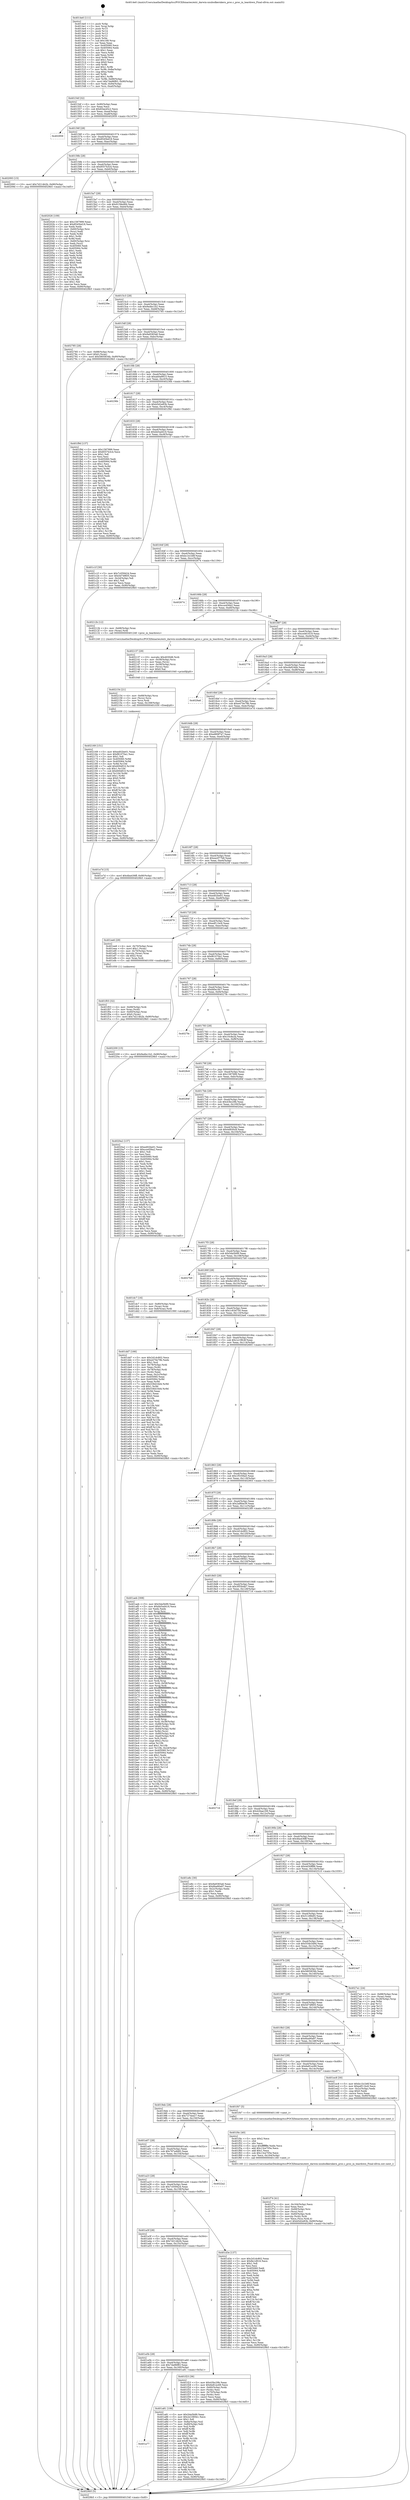 digraph "0x4014e0" {
  label = "0x4014e0 (/mnt/c/Users/mathe/Desktop/tcc/POCII/binaries/extr_darwin-xnubsdkernkern_proc.c_proc_in_teardown_Final-ollvm.out::main(0))"
  labelloc = "t"
  node[shape=record]

  Entry [label="",width=0.3,height=0.3,shape=circle,fillcolor=black,style=filled]
  "0x40154f" [label="{
     0x40154f [32]\l
     | [instrs]\l
     &nbsp;&nbsp;0x40154f \<+6\>: mov -0x90(%rbp),%eax\l
     &nbsp;&nbsp;0x401555 \<+2\>: mov %eax,%ecx\l
     &nbsp;&nbsp;0x401557 \<+6\>: sub $0x83ee45c2,%ecx\l
     &nbsp;&nbsp;0x40155d \<+6\>: mov %eax,-0xa4(%rbp)\l
     &nbsp;&nbsp;0x401563 \<+6\>: mov %ecx,-0xa8(%rbp)\l
     &nbsp;&nbsp;0x401569 \<+6\>: je 0000000000402959 \<main+0x1479\>\l
  }"]
  "0x402959" [label="{
     0x402959\l
  }", style=dashed]
  "0x40156f" [label="{
     0x40156f [28]\l
     | [instrs]\l
     &nbsp;&nbsp;0x40156f \<+5\>: jmp 0000000000401574 \<main+0x94\>\l
     &nbsp;&nbsp;0x401574 \<+6\>: mov -0xa4(%rbp),%eax\l
     &nbsp;&nbsp;0x40157a \<+5\>: sub $0x8545bd18,%eax\l
     &nbsp;&nbsp;0x40157f \<+6\>: mov %eax,-0xac(%rbp)\l
     &nbsp;&nbsp;0x401585 \<+6\>: je 0000000000402093 \<main+0xbb3\>\l
  }"]
  Exit [label="",width=0.3,height=0.3,shape=circle,fillcolor=black,style=filled,peripheries=2]
  "0x402093" [label="{
     0x402093 [15]\l
     | [instrs]\l
     &nbsp;&nbsp;0x402093 \<+10\>: movl $0x7d214b2b,-0x90(%rbp)\l
     &nbsp;&nbsp;0x40209d \<+5\>: jmp 00000000004029b5 \<main+0x14d5\>\l
  }"]
  "0x40158b" [label="{
     0x40158b [28]\l
     | [instrs]\l
     &nbsp;&nbsp;0x40158b \<+5\>: jmp 0000000000401590 \<main+0xb0\>\l
     &nbsp;&nbsp;0x401590 \<+6\>: mov -0xa4(%rbp),%eax\l
     &nbsp;&nbsp;0x401596 \<+5\>: sub $0x8557b3c4,%eax\l
     &nbsp;&nbsp;0x40159b \<+6\>: mov %eax,-0xb0(%rbp)\l
     &nbsp;&nbsp;0x4015a1 \<+6\>: je 0000000000402026 \<main+0xb46\>\l
  }"]
  "0x402169" [label="{
     0x402169 [151]\l
     | [instrs]\l
     &nbsp;&nbsp;0x402169 \<+5\>: mov $0xed02be01,%eax\l
     &nbsp;&nbsp;0x40216e \<+5\>: mov $0xf81070a1,%esi\l
     &nbsp;&nbsp;0x402173 \<+2\>: mov $0x1,%dl\l
     &nbsp;&nbsp;0x402175 \<+8\>: mov 0x405060,%r8d\l
     &nbsp;&nbsp;0x40217d \<+8\>: mov 0x405064,%r9d\l
     &nbsp;&nbsp;0x402185 \<+3\>: mov %r8d,%r10d\l
     &nbsp;&nbsp;0x402188 \<+7\>: add $0x600df10,%r10d\l
     &nbsp;&nbsp;0x40218f \<+4\>: sub $0x1,%r10d\l
     &nbsp;&nbsp;0x402193 \<+7\>: sub $0x600df10,%r10d\l
     &nbsp;&nbsp;0x40219a \<+4\>: imul %r10d,%r8d\l
     &nbsp;&nbsp;0x40219e \<+4\>: and $0x1,%r8d\l
     &nbsp;&nbsp;0x4021a2 \<+4\>: cmp $0x0,%r8d\l
     &nbsp;&nbsp;0x4021a6 \<+4\>: sete %r11b\l
     &nbsp;&nbsp;0x4021aa \<+4\>: cmp $0xa,%r9d\l
     &nbsp;&nbsp;0x4021ae \<+3\>: setl %bl\l
     &nbsp;&nbsp;0x4021b1 \<+3\>: mov %r11b,%r14b\l
     &nbsp;&nbsp;0x4021b4 \<+4\>: xor $0xff,%r14b\l
     &nbsp;&nbsp;0x4021b8 \<+3\>: mov %bl,%r15b\l
     &nbsp;&nbsp;0x4021bb \<+4\>: xor $0xff,%r15b\l
     &nbsp;&nbsp;0x4021bf \<+3\>: xor $0x0,%dl\l
     &nbsp;&nbsp;0x4021c2 \<+3\>: mov %r14b,%r12b\l
     &nbsp;&nbsp;0x4021c5 \<+4\>: and $0x0,%r12b\l
     &nbsp;&nbsp;0x4021c9 \<+3\>: and %dl,%r11b\l
     &nbsp;&nbsp;0x4021cc \<+3\>: mov %r15b,%r13b\l
     &nbsp;&nbsp;0x4021cf \<+4\>: and $0x0,%r13b\l
     &nbsp;&nbsp;0x4021d3 \<+2\>: and %dl,%bl\l
     &nbsp;&nbsp;0x4021d5 \<+3\>: or %r11b,%r12b\l
     &nbsp;&nbsp;0x4021d8 \<+3\>: or %bl,%r13b\l
     &nbsp;&nbsp;0x4021db \<+3\>: xor %r13b,%r12b\l
     &nbsp;&nbsp;0x4021de \<+3\>: or %r15b,%r14b\l
     &nbsp;&nbsp;0x4021e1 \<+4\>: xor $0xff,%r14b\l
     &nbsp;&nbsp;0x4021e5 \<+3\>: or $0x0,%dl\l
     &nbsp;&nbsp;0x4021e8 \<+3\>: and %dl,%r14b\l
     &nbsp;&nbsp;0x4021eb \<+3\>: or %r14b,%r12b\l
     &nbsp;&nbsp;0x4021ee \<+4\>: test $0x1,%r12b\l
     &nbsp;&nbsp;0x4021f2 \<+3\>: cmovne %esi,%eax\l
     &nbsp;&nbsp;0x4021f5 \<+6\>: mov %eax,-0x90(%rbp)\l
     &nbsp;&nbsp;0x4021fb \<+5\>: jmp 00000000004029b5 \<main+0x14d5\>\l
  }"]
  "0x402026" [label="{
     0x402026 [109]\l
     | [instrs]\l
     &nbsp;&nbsp;0x402026 \<+5\>: mov $0x1587999,%eax\l
     &nbsp;&nbsp;0x40202b \<+5\>: mov $0x8545bd18,%ecx\l
     &nbsp;&nbsp;0x402030 \<+2\>: xor %edx,%edx\l
     &nbsp;&nbsp;0x402032 \<+4\>: mov -0x60(%rbp),%rsi\l
     &nbsp;&nbsp;0x402036 \<+2\>: mov (%rsi),%edi\l
     &nbsp;&nbsp;0x402038 \<+3\>: mov %edx,%r8d\l
     &nbsp;&nbsp;0x40203b \<+4\>: sub $0x1,%r8d\l
     &nbsp;&nbsp;0x40203f \<+3\>: sub %r8d,%edi\l
     &nbsp;&nbsp;0x402042 \<+4\>: mov -0x60(%rbp),%rsi\l
     &nbsp;&nbsp;0x402046 \<+2\>: mov %edi,(%rsi)\l
     &nbsp;&nbsp;0x402048 \<+7\>: mov 0x405060,%edi\l
     &nbsp;&nbsp;0x40204f \<+8\>: mov 0x405064,%r8d\l
     &nbsp;&nbsp;0x402057 \<+3\>: sub $0x1,%edx\l
     &nbsp;&nbsp;0x40205a \<+3\>: mov %edi,%r9d\l
     &nbsp;&nbsp;0x40205d \<+3\>: add %edx,%r9d\l
     &nbsp;&nbsp;0x402060 \<+4\>: imul %r9d,%edi\l
     &nbsp;&nbsp;0x402064 \<+3\>: and $0x1,%edi\l
     &nbsp;&nbsp;0x402067 \<+3\>: cmp $0x0,%edi\l
     &nbsp;&nbsp;0x40206a \<+4\>: sete %r10b\l
     &nbsp;&nbsp;0x40206e \<+4\>: cmp $0xa,%r8d\l
     &nbsp;&nbsp;0x402072 \<+4\>: setl %r11b\l
     &nbsp;&nbsp;0x402076 \<+3\>: mov %r10b,%bl\l
     &nbsp;&nbsp;0x402079 \<+3\>: and %r11b,%bl\l
     &nbsp;&nbsp;0x40207c \<+3\>: xor %r11b,%r10b\l
     &nbsp;&nbsp;0x40207f \<+3\>: or %r10b,%bl\l
     &nbsp;&nbsp;0x402082 \<+3\>: test $0x1,%bl\l
     &nbsp;&nbsp;0x402085 \<+3\>: cmovne %ecx,%eax\l
     &nbsp;&nbsp;0x402088 \<+6\>: mov %eax,-0x90(%rbp)\l
     &nbsp;&nbsp;0x40208e \<+5\>: jmp 00000000004029b5 \<main+0x14d5\>\l
  }"]
  "0x4015a7" [label="{
     0x4015a7 [28]\l
     | [instrs]\l
     &nbsp;&nbsp;0x4015a7 \<+5\>: jmp 00000000004015ac \<main+0xcc\>\l
     &nbsp;&nbsp;0x4015ac \<+6\>: mov -0xa4(%rbp),%eax\l
     &nbsp;&nbsp;0x4015b2 \<+5\>: sub $0x9158e484,%eax\l
     &nbsp;&nbsp;0x4015b7 \<+6\>: mov %eax,-0xb4(%rbp)\l
     &nbsp;&nbsp;0x4015bd \<+6\>: je 000000000040239e \<main+0xebe\>\l
  }"]
  "0x402154" [label="{
     0x402154 [21]\l
     | [instrs]\l
     &nbsp;&nbsp;0x402154 \<+4\>: mov -0x68(%rbp),%rcx\l
     &nbsp;&nbsp;0x402158 \<+3\>: mov (%rcx),%rcx\l
     &nbsp;&nbsp;0x40215b \<+3\>: mov %rcx,%rdi\l
     &nbsp;&nbsp;0x40215e \<+6\>: mov %eax,-0x168(%rbp)\l
     &nbsp;&nbsp;0x402164 \<+5\>: call 0000000000401030 \<free@plt\>\l
     | [calls]\l
     &nbsp;&nbsp;0x401030 \{1\} (unknown)\l
  }"]
  "0x40239e" [label="{
     0x40239e\l
  }", style=dashed]
  "0x4015c3" [label="{
     0x4015c3 [28]\l
     | [instrs]\l
     &nbsp;&nbsp;0x4015c3 \<+5\>: jmp 00000000004015c8 \<main+0xe8\>\l
     &nbsp;&nbsp;0x4015c8 \<+6\>: mov -0xa4(%rbp),%eax\l
     &nbsp;&nbsp;0x4015ce \<+5\>: sub $0x9a4bc1b2,%eax\l
     &nbsp;&nbsp;0x4015d3 \<+6\>: mov %eax,-0xb8(%rbp)\l
     &nbsp;&nbsp;0x4015d9 \<+6\>: je 0000000000402785 \<main+0x12a5\>\l
  }"]
  "0x402137" [label="{
     0x402137 [29]\l
     | [instrs]\l
     &nbsp;&nbsp;0x402137 \<+10\>: movabs $0x4030d6,%rdi\l
     &nbsp;&nbsp;0x402141 \<+4\>: mov -0x58(%rbp),%rcx\l
     &nbsp;&nbsp;0x402145 \<+2\>: mov %eax,(%rcx)\l
     &nbsp;&nbsp;0x402147 \<+4\>: mov -0x58(%rbp),%rcx\l
     &nbsp;&nbsp;0x40214b \<+2\>: mov (%rcx),%esi\l
     &nbsp;&nbsp;0x40214d \<+2\>: mov $0x0,%al\l
     &nbsp;&nbsp;0x40214f \<+5\>: call 0000000000401040 \<printf@plt\>\l
     | [calls]\l
     &nbsp;&nbsp;0x401040 \{1\} (unknown)\l
  }"]
  "0x402785" [label="{
     0x402785 [28]\l
     | [instrs]\l
     &nbsp;&nbsp;0x402785 \<+7\>: mov -0x88(%rbp),%rax\l
     &nbsp;&nbsp;0x40278c \<+6\>: movl $0x0,(%rax)\l
     &nbsp;&nbsp;0x402792 \<+10\>: movl $0x5805834b,-0x90(%rbp)\l
     &nbsp;&nbsp;0x40279c \<+5\>: jmp 00000000004029b5 \<main+0x14d5\>\l
  }"]
  "0x4015df" [label="{
     0x4015df [28]\l
     | [instrs]\l
     &nbsp;&nbsp;0x4015df \<+5\>: jmp 00000000004015e4 \<main+0x104\>\l
     &nbsp;&nbsp;0x4015e4 \<+6\>: mov -0xa4(%rbp),%eax\l
     &nbsp;&nbsp;0x4015ea \<+5\>: sub $0x9a9383a6,%eax\l
     &nbsp;&nbsp;0x4015ef \<+6\>: mov %eax,-0xbc(%rbp)\l
     &nbsp;&nbsp;0x4015f5 \<+6\>: je 0000000000401eaa \<main+0x9ca\>\l
  }"]
  "0x401f74" [label="{
     0x401f74 [41]\l
     | [instrs]\l
     &nbsp;&nbsp;0x401f74 \<+6\>: mov -0x164(%rbp),%ecx\l
     &nbsp;&nbsp;0x401f7a \<+3\>: imul %eax,%ecx\l
     &nbsp;&nbsp;0x401f7d \<+4\>: mov -0x68(%rbp),%rsi\l
     &nbsp;&nbsp;0x401f81 \<+3\>: mov (%rsi),%rsi\l
     &nbsp;&nbsp;0x401f84 \<+4\>: mov -0x60(%rbp),%rdi\l
     &nbsp;&nbsp;0x401f88 \<+3\>: movslq (%rdi),%rdi\l
     &nbsp;&nbsp;0x401f8b \<+3\>: mov %ecx,(%rsi,%rdi,4)\l
     &nbsp;&nbsp;0x401f8e \<+10\>: movl $0xb5d2e83b,-0x90(%rbp)\l
     &nbsp;&nbsp;0x401f98 \<+5\>: jmp 00000000004029b5 \<main+0x14d5\>\l
  }"]
  "0x401eaa" [label="{
     0x401eaa\l
  }", style=dashed]
  "0x4015fb" [label="{
     0x4015fb [28]\l
     | [instrs]\l
     &nbsp;&nbsp;0x4015fb \<+5\>: jmp 0000000000401600 \<main+0x120\>\l
     &nbsp;&nbsp;0x401600 \<+6\>: mov -0xa4(%rbp),%eax\l
     &nbsp;&nbsp;0x401606 \<+5\>: sub $0xab0a9915,%eax\l
     &nbsp;&nbsp;0x40160b \<+6\>: mov %eax,-0xc0(%rbp)\l
     &nbsp;&nbsp;0x401611 \<+6\>: je 000000000040236b \<main+0xe8b\>\l
  }"]
  "0x401f4c" [label="{
     0x401f4c [40]\l
     | [instrs]\l
     &nbsp;&nbsp;0x401f4c \<+5\>: mov $0x2,%ecx\l
     &nbsp;&nbsp;0x401f51 \<+1\>: cltd\l
     &nbsp;&nbsp;0x401f52 \<+2\>: idiv %ecx\l
     &nbsp;&nbsp;0x401f54 \<+6\>: imul $0xfffffffe,%edx,%ecx\l
     &nbsp;&nbsp;0x401f5a \<+6\>: add $0x13ce705e,%ecx\l
     &nbsp;&nbsp;0x401f60 \<+3\>: add $0x1,%ecx\l
     &nbsp;&nbsp;0x401f63 \<+6\>: sub $0x13ce705e,%ecx\l
     &nbsp;&nbsp;0x401f69 \<+6\>: mov %ecx,-0x164(%rbp)\l
     &nbsp;&nbsp;0x401f6f \<+5\>: call 0000000000401160 \<next_i\>\l
     | [calls]\l
     &nbsp;&nbsp;0x401160 \{1\} (/mnt/c/Users/mathe/Desktop/tcc/POCII/binaries/extr_darwin-xnubsdkernkern_proc.c_proc_in_teardown_Final-ollvm.out::next_i)\l
  }"]
  "0x40236b" [label="{
     0x40236b\l
  }", style=dashed]
  "0x401617" [label="{
     0x401617 [28]\l
     | [instrs]\l
     &nbsp;&nbsp;0x401617 \<+5\>: jmp 000000000040161c \<main+0x13c\>\l
     &nbsp;&nbsp;0x40161c \<+6\>: mov -0xa4(%rbp),%eax\l
     &nbsp;&nbsp;0x401622 \<+5\>: sub $0xb5d2e83b,%eax\l
     &nbsp;&nbsp;0x401627 \<+6\>: mov %eax,-0xc4(%rbp)\l
     &nbsp;&nbsp;0x40162d \<+6\>: je 0000000000401f9d \<main+0xabd\>\l
  }"]
  "0x401f03" [label="{
     0x401f03 [32]\l
     | [instrs]\l
     &nbsp;&nbsp;0x401f03 \<+4\>: mov -0x68(%rbp),%rdi\l
     &nbsp;&nbsp;0x401f07 \<+3\>: mov %rax,(%rdi)\l
     &nbsp;&nbsp;0x401f0a \<+4\>: mov -0x60(%rbp),%rax\l
     &nbsp;&nbsp;0x401f0e \<+6\>: movl $0x0,(%rax)\l
     &nbsp;&nbsp;0x401f14 \<+10\>: movl $0x7d214b2b,-0x90(%rbp)\l
     &nbsp;&nbsp;0x401f1e \<+5\>: jmp 00000000004029b5 \<main+0x14d5\>\l
  }"]
  "0x401f9d" [label="{
     0x401f9d [137]\l
     | [instrs]\l
     &nbsp;&nbsp;0x401f9d \<+5\>: mov $0x1587999,%eax\l
     &nbsp;&nbsp;0x401fa2 \<+5\>: mov $0x8557b3c4,%ecx\l
     &nbsp;&nbsp;0x401fa7 \<+2\>: mov $0x1,%dl\l
     &nbsp;&nbsp;0x401fa9 \<+2\>: xor %esi,%esi\l
     &nbsp;&nbsp;0x401fab \<+7\>: mov 0x405060,%edi\l
     &nbsp;&nbsp;0x401fb2 \<+8\>: mov 0x405064,%r8d\l
     &nbsp;&nbsp;0x401fba \<+3\>: sub $0x1,%esi\l
     &nbsp;&nbsp;0x401fbd \<+3\>: mov %edi,%r9d\l
     &nbsp;&nbsp;0x401fc0 \<+3\>: add %esi,%r9d\l
     &nbsp;&nbsp;0x401fc3 \<+4\>: imul %r9d,%edi\l
     &nbsp;&nbsp;0x401fc7 \<+3\>: and $0x1,%edi\l
     &nbsp;&nbsp;0x401fca \<+3\>: cmp $0x0,%edi\l
     &nbsp;&nbsp;0x401fcd \<+4\>: sete %r10b\l
     &nbsp;&nbsp;0x401fd1 \<+4\>: cmp $0xa,%r8d\l
     &nbsp;&nbsp;0x401fd5 \<+4\>: setl %r11b\l
     &nbsp;&nbsp;0x401fd9 \<+3\>: mov %r10b,%bl\l
     &nbsp;&nbsp;0x401fdc \<+3\>: xor $0xff,%bl\l
     &nbsp;&nbsp;0x401fdf \<+3\>: mov %r11b,%r14b\l
     &nbsp;&nbsp;0x401fe2 \<+4\>: xor $0xff,%r14b\l
     &nbsp;&nbsp;0x401fe6 \<+3\>: xor $0x0,%dl\l
     &nbsp;&nbsp;0x401fe9 \<+3\>: mov %bl,%r15b\l
     &nbsp;&nbsp;0x401fec \<+4\>: and $0x0,%r15b\l
     &nbsp;&nbsp;0x401ff0 \<+3\>: and %dl,%r10b\l
     &nbsp;&nbsp;0x401ff3 \<+3\>: mov %r14b,%r12b\l
     &nbsp;&nbsp;0x401ff6 \<+4\>: and $0x0,%r12b\l
     &nbsp;&nbsp;0x401ffa \<+3\>: and %dl,%r11b\l
     &nbsp;&nbsp;0x401ffd \<+3\>: or %r10b,%r15b\l
     &nbsp;&nbsp;0x402000 \<+3\>: or %r11b,%r12b\l
     &nbsp;&nbsp;0x402003 \<+3\>: xor %r12b,%r15b\l
     &nbsp;&nbsp;0x402006 \<+3\>: or %r14b,%bl\l
     &nbsp;&nbsp;0x402009 \<+3\>: xor $0xff,%bl\l
     &nbsp;&nbsp;0x40200c \<+3\>: or $0x0,%dl\l
     &nbsp;&nbsp;0x40200f \<+2\>: and %dl,%bl\l
     &nbsp;&nbsp;0x402011 \<+3\>: or %bl,%r15b\l
     &nbsp;&nbsp;0x402014 \<+4\>: test $0x1,%r15b\l
     &nbsp;&nbsp;0x402018 \<+3\>: cmovne %ecx,%eax\l
     &nbsp;&nbsp;0x40201b \<+6\>: mov %eax,-0x90(%rbp)\l
     &nbsp;&nbsp;0x402021 \<+5\>: jmp 00000000004029b5 \<main+0x14d5\>\l
  }"]
  "0x401633" [label="{
     0x401633 [28]\l
     | [instrs]\l
     &nbsp;&nbsp;0x401633 \<+5\>: jmp 0000000000401638 \<main+0x158\>\l
     &nbsp;&nbsp;0x401638 \<+6\>: mov -0xa4(%rbp),%eax\l
     &nbsp;&nbsp;0x40163e \<+5\>: sub $0xbb5ad416,%eax\l
     &nbsp;&nbsp;0x401643 \<+6\>: mov %eax,-0xc8(%rbp)\l
     &nbsp;&nbsp;0x401649 \<+6\>: je 0000000000401c1f \<main+0x73f\>\l
  }"]
  "0x401dd7" [label="{
     0x401dd7 [166]\l
     | [instrs]\l
     &nbsp;&nbsp;0x401dd7 \<+5\>: mov $0x2d1dc802,%ecx\l
     &nbsp;&nbsp;0x401ddc \<+5\>: mov $0xe470e79b,%edx\l
     &nbsp;&nbsp;0x401de1 \<+3\>: mov $0x1,%sil\l
     &nbsp;&nbsp;0x401de4 \<+4\>: mov -0x78(%rbp),%rdi\l
     &nbsp;&nbsp;0x401de8 \<+2\>: mov %eax,(%rdi)\l
     &nbsp;&nbsp;0x401dea \<+4\>: mov -0x78(%rbp),%rdi\l
     &nbsp;&nbsp;0x401dee \<+2\>: mov (%rdi),%eax\l
     &nbsp;&nbsp;0x401df0 \<+3\>: mov %eax,-0x2c(%rbp)\l
     &nbsp;&nbsp;0x401df3 \<+7\>: mov 0x405060,%eax\l
     &nbsp;&nbsp;0x401dfa \<+8\>: mov 0x405064,%r8d\l
     &nbsp;&nbsp;0x401e02 \<+3\>: mov %eax,%r9d\l
     &nbsp;&nbsp;0x401e05 \<+7\>: add $0x536d16d4,%r9d\l
     &nbsp;&nbsp;0x401e0c \<+4\>: sub $0x1,%r9d\l
     &nbsp;&nbsp;0x401e10 \<+7\>: sub $0x536d16d4,%r9d\l
     &nbsp;&nbsp;0x401e17 \<+4\>: imul %r9d,%eax\l
     &nbsp;&nbsp;0x401e1b \<+3\>: and $0x1,%eax\l
     &nbsp;&nbsp;0x401e1e \<+3\>: cmp $0x0,%eax\l
     &nbsp;&nbsp;0x401e21 \<+4\>: sete %r10b\l
     &nbsp;&nbsp;0x401e25 \<+4\>: cmp $0xa,%r8d\l
     &nbsp;&nbsp;0x401e29 \<+4\>: setl %r11b\l
     &nbsp;&nbsp;0x401e2d \<+3\>: mov %r10b,%bl\l
     &nbsp;&nbsp;0x401e30 \<+3\>: xor $0xff,%bl\l
     &nbsp;&nbsp;0x401e33 \<+3\>: mov %r11b,%r14b\l
     &nbsp;&nbsp;0x401e36 \<+4\>: xor $0xff,%r14b\l
     &nbsp;&nbsp;0x401e3a \<+4\>: xor $0x1,%sil\l
     &nbsp;&nbsp;0x401e3e \<+3\>: mov %bl,%r15b\l
     &nbsp;&nbsp;0x401e41 \<+4\>: and $0xff,%r15b\l
     &nbsp;&nbsp;0x401e45 \<+3\>: and %sil,%r10b\l
     &nbsp;&nbsp;0x401e48 \<+3\>: mov %r14b,%r12b\l
     &nbsp;&nbsp;0x401e4b \<+4\>: and $0xff,%r12b\l
     &nbsp;&nbsp;0x401e4f \<+3\>: and %sil,%r11b\l
     &nbsp;&nbsp;0x401e52 \<+3\>: or %r10b,%r15b\l
     &nbsp;&nbsp;0x401e55 \<+3\>: or %r11b,%r12b\l
     &nbsp;&nbsp;0x401e58 \<+3\>: xor %r12b,%r15b\l
     &nbsp;&nbsp;0x401e5b \<+3\>: or %r14b,%bl\l
     &nbsp;&nbsp;0x401e5e \<+3\>: xor $0xff,%bl\l
     &nbsp;&nbsp;0x401e61 \<+4\>: or $0x1,%sil\l
     &nbsp;&nbsp;0x401e65 \<+3\>: and %sil,%bl\l
     &nbsp;&nbsp;0x401e68 \<+3\>: or %bl,%r15b\l
     &nbsp;&nbsp;0x401e6b \<+4\>: test $0x1,%r15b\l
     &nbsp;&nbsp;0x401e6f \<+3\>: cmovne %edx,%ecx\l
     &nbsp;&nbsp;0x401e72 \<+6\>: mov %ecx,-0x90(%rbp)\l
     &nbsp;&nbsp;0x401e78 \<+5\>: jmp 00000000004029b5 \<main+0x14d5\>\l
  }"]
  "0x401c1f" [label="{
     0x401c1f [30]\l
     | [instrs]\l
     &nbsp;&nbsp;0x401c1f \<+5\>: mov $0x7c059424,%eax\l
     &nbsp;&nbsp;0x401c24 \<+5\>: mov $0x5d74f605,%ecx\l
     &nbsp;&nbsp;0x401c29 \<+3\>: mov -0x2d(%rbp),%dl\l
     &nbsp;&nbsp;0x401c2c \<+3\>: test $0x1,%dl\l
     &nbsp;&nbsp;0x401c2f \<+3\>: cmovne %ecx,%eax\l
     &nbsp;&nbsp;0x401c32 \<+6\>: mov %eax,-0x90(%rbp)\l
     &nbsp;&nbsp;0x401c38 \<+5\>: jmp 00000000004029b5 \<main+0x14d5\>\l
  }"]
  "0x40164f" [label="{
     0x40164f [28]\l
     | [instrs]\l
     &nbsp;&nbsp;0x40164f \<+5\>: jmp 0000000000401654 \<main+0x174\>\l
     &nbsp;&nbsp;0x401654 \<+6\>: mov -0xa4(%rbp),%eax\l
     &nbsp;&nbsp;0x40165a \<+5\>: sub $0xbc1b1b6f,%eax\l
     &nbsp;&nbsp;0x40165f \<+6\>: mov %eax,-0xcc(%rbp)\l
     &nbsp;&nbsp;0x401665 \<+6\>: je 0000000000402674 \<main+0x1194\>\l
  }"]
  "0x4014e0" [label="{
     0x4014e0 [111]\l
     | [instrs]\l
     &nbsp;&nbsp;0x4014e0 \<+1\>: push %rbp\l
     &nbsp;&nbsp;0x4014e1 \<+3\>: mov %rsp,%rbp\l
     &nbsp;&nbsp;0x4014e4 \<+2\>: push %r15\l
     &nbsp;&nbsp;0x4014e6 \<+2\>: push %r14\l
     &nbsp;&nbsp;0x4014e8 \<+2\>: push %r13\l
     &nbsp;&nbsp;0x4014ea \<+2\>: push %r12\l
     &nbsp;&nbsp;0x4014ec \<+1\>: push %rbx\l
     &nbsp;&nbsp;0x4014ed \<+7\>: sub $0x168,%rsp\l
     &nbsp;&nbsp;0x4014f4 \<+2\>: xor %eax,%eax\l
     &nbsp;&nbsp;0x4014f6 \<+7\>: mov 0x405060,%ecx\l
     &nbsp;&nbsp;0x4014fd \<+7\>: mov 0x405064,%edx\l
     &nbsp;&nbsp;0x401504 \<+3\>: sub $0x1,%eax\l
     &nbsp;&nbsp;0x401507 \<+3\>: mov %ecx,%r8d\l
     &nbsp;&nbsp;0x40150a \<+3\>: add %eax,%r8d\l
     &nbsp;&nbsp;0x40150d \<+4\>: imul %r8d,%ecx\l
     &nbsp;&nbsp;0x401511 \<+3\>: and $0x1,%ecx\l
     &nbsp;&nbsp;0x401514 \<+3\>: cmp $0x0,%ecx\l
     &nbsp;&nbsp;0x401517 \<+4\>: sete %r9b\l
     &nbsp;&nbsp;0x40151b \<+4\>: and $0x1,%r9b\l
     &nbsp;&nbsp;0x40151f \<+7\>: mov %r9b,-0x8a(%rbp)\l
     &nbsp;&nbsp;0x401526 \<+3\>: cmp $0xa,%edx\l
     &nbsp;&nbsp;0x401529 \<+4\>: setl %r9b\l
     &nbsp;&nbsp;0x40152d \<+4\>: and $0x1,%r9b\l
     &nbsp;&nbsp;0x401531 \<+7\>: mov %r9b,-0x89(%rbp)\l
     &nbsp;&nbsp;0x401538 \<+10\>: movl $0x7da96f83,-0x90(%rbp)\l
     &nbsp;&nbsp;0x401542 \<+6\>: mov %edi,-0x94(%rbp)\l
     &nbsp;&nbsp;0x401548 \<+7\>: mov %rsi,-0xa0(%rbp)\l
  }"]
  "0x402674" [label="{
     0x402674\l
  }", style=dashed]
  "0x40166b" [label="{
     0x40166b [28]\l
     | [instrs]\l
     &nbsp;&nbsp;0x40166b \<+5\>: jmp 0000000000401670 \<main+0x190\>\l
     &nbsp;&nbsp;0x401670 \<+6\>: mov -0xa4(%rbp),%eax\l
     &nbsp;&nbsp;0x401676 \<+5\>: sub $0xcce456a2,%eax\l
     &nbsp;&nbsp;0x40167b \<+6\>: mov %eax,-0xd0(%rbp)\l
     &nbsp;&nbsp;0x401681 \<+6\>: je 000000000040212b \<main+0xc4b\>\l
  }"]
  "0x4029b5" [label="{
     0x4029b5 [5]\l
     | [instrs]\l
     &nbsp;&nbsp;0x4029b5 \<+5\>: jmp 000000000040154f \<main+0x6f\>\l
  }"]
  "0x40212b" [label="{
     0x40212b [12]\l
     | [instrs]\l
     &nbsp;&nbsp;0x40212b \<+4\>: mov -0x68(%rbp),%rax\l
     &nbsp;&nbsp;0x40212f \<+3\>: mov (%rax),%rdi\l
     &nbsp;&nbsp;0x402132 \<+5\>: call 0000000000401240 \<proc_in_teardown\>\l
     | [calls]\l
     &nbsp;&nbsp;0x401240 \{1\} (/mnt/c/Users/mathe/Desktop/tcc/POCII/binaries/extr_darwin-xnubsdkernkern_proc.c_proc_in_teardown_Final-ollvm.out::proc_in_teardown)\l
  }"]
  "0x401687" [label="{
     0x401687 [28]\l
     | [instrs]\l
     &nbsp;&nbsp;0x401687 \<+5\>: jmp 000000000040168c \<main+0x1ac\>\l
     &nbsp;&nbsp;0x40168c \<+6\>: mov -0xa4(%rbp),%eax\l
     &nbsp;&nbsp;0x401692 \<+5\>: sub $0xce461619,%eax\l
     &nbsp;&nbsp;0x401697 \<+6\>: mov %eax,-0xd4(%rbp)\l
     &nbsp;&nbsp;0x40169d \<+6\>: je 0000000000402776 \<main+0x1296\>\l
  }"]
  "0x401a77" [label="{
     0x401a77\l
  }", style=dashed]
  "0x402776" [label="{
     0x402776\l
  }", style=dashed]
  "0x4016a3" [label="{
     0x4016a3 [28]\l
     | [instrs]\l
     &nbsp;&nbsp;0x4016a3 \<+5\>: jmp 00000000004016a8 \<main+0x1c8\>\l
     &nbsp;&nbsp;0x4016a8 \<+6\>: mov -0xa4(%rbp),%eax\l
     &nbsp;&nbsp;0x4016ae \<+5\>: sub $0xcfa924bb,%eax\l
     &nbsp;&nbsp;0x4016b3 \<+6\>: mov %eax,-0xd8(%rbp)\l
     &nbsp;&nbsp;0x4016b9 \<+6\>: je 00000000004029a6 \<main+0x14c6\>\l
  }"]
  "0x401a81" [label="{
     0x401a81 [106]\l
     | [instrs]\l
     &nbsp;&nbsp;0x401a81 \<+5\>: mov $0x5da5b99,%eax\l
     &nbsp;&nbsp;0x401a86 \<+5\>: mov $0x2e1085b1,%ecx\l
     &nbsp;&nbsp;0x401a8b \<+2\>: mov $0x1,%dl\l
     &nbsp;&nbsp;0x401a8d \<+7\>: mov -0x8a(%rbp),%sil\l
     &nbsp;&nbsp;0x401a94 \<+7\>: mov -0x89(%rbp),%dil\l
     &nbsp;&nbsp;0x401a9b \<+3\>: mov %sil,%r8b\l
     &nbsp;&nbsp;0x401a9e \<+4\>: xor $0xff,%r8b\l
     &nbsp;&nbsp;0x401aa2 \<+3\>: mov %dil,%r9b\l
     &nbsp;&nbsp;0x401aa5 \<+4\>: xor $0xff,%r9b\l
     &nbsp;&nbsp;0x401aa9 \<+3\>: xor $0x1,%dl\l
     &nbsp;&nbsp;0x401aac \<+3\>: mov %r8b,%r10b\l
     &nbsp;&nbsp;0x401aaf \<+4\>: and $0xff,%r10b\l
     &nbsp;&nbsp;0x401ab3 \<+3\>: and %dl,%sil\l
     &nbsp;&nbsp;0x401ab6 \<+3\>: mov %r9b,%r11b\l
     &nbsp;&nbsp;0x401ab9 \<+4\>: and $0xff,%r11b\l
     &nbsp;&nbsp;0x401abd \<+3\>: and %dl,%dil\l
     &nbsp;&nbsp;0x401ac0 \<+3\>: or %sil,%r10b\l
     &nbsp;&nbsp;0x401ac3 \<+3\>: or %dil,%r11b\l
     &nbsp;&nbsp;0x401ac6 \<+3\>: xor %r11b,%r10b\l
     &nbsp;&nbsp;0x401ac9 \<+3\>: or %r9b,%r8b\l
     &nbsp;&nbsp;0x401acc \<+4\>: xor $0xff,%r8b\l
     &nbsp;&nbsp;0x401ad0 \<+3\>: or $0x1,%dl\l
     &nbsp;&nbsp;0x401ad3 \<+3\>: and %dl,%r8b\l
     &nbsp;&nbsp;0x401ad6 \<+3\>: or %r8b,%r10b\l
     &nbsp;&nbsp;0x401ad9 \<+4\>: test $0x1,%r10b\l
     &nbsp;&nbsp;0x401add \<+3\>: cmovne %ecx,%eax\l
     &nbsp;&nbsp;0x401ae0 \<+6\>: mov %eax,-0x90(%rbp)\l
     &nbsp;&nbsp;0x401ae6 \<+5\>: jmp 00000000004029b5 \<main+0x14d5\>\l
  }"]
  "0x4029a6" [label="{
     0x4029a6\l
  }", style=dashed]
  "0x4016bf" [label="{
     0x4016bf [28]\l
     | [instrs]\l
     &nbsp;&nbsp;0x4016bf \<+5\>: jmp 00000000004016c4 \<main+0x1e4\>\l
     &nbsp;&nbsp;0x4016c4 \<+6\>: mov -0xa4(%rbp),%eax\l
     &nbsp;&nbsp;0x4016ca \<+5\>: sub $0xe470e79b,%eax\l
     &nbsp;&nbsp;0x4016cf \<+6\>: mov %eax,-0xdc(%rbp)\l
     &nbsp;&nbsp;0x4016d5 \<+6\>: je 0000000000401e7d \<main+0x99d\>\l
  }"]
  "0x401a5b" [label="{
     0x401a5b [28]\l
     | [instrs]\l
     &nbsp;&nbsp;0x401a5b \<+5\>: jmp 0000000000401a60 \<main+0x580\>\l
     &nbsp;&nbsp;0x401a60 \<+6\>: mov -0xa4(%rbp),%eax\l
     &nbsp;&nbsp;0x401a66 \<+5\>: sub $0x7da96f83,%eax\l
     &nbsp;&nbsp;0x401a6b \<+6\>: mov %eax,-0x160(%rbp)\l
     &nbsp;&nbsp;0x401a71 \<+6\>: je 0000000000401a81 \<main+0x5a1\>\l
  }"]
  "0x401e7d" [label="{
     0x401e7d [15]\l
     | [instrs]\l
     &nbsp;&nbsp;0x401e7d \<+10\>: movl $0x4ba436ff,-0x90(%rbp)\l
     &nbsp;&nbsp;0x401e87 \<+5\>: jmp 00000000004029b5 \<main+0x14d5\>\l
  }"]
  "0x4016db" [label="{
     0x4016db [28]\l
     | [instrs]\l
     &nbsp;&nbsp;0x4016db \<+5\>: jmp 00000000004016e0 \<main+0x200\>\l
     &nbsp;&nbsp;0x4016e0 \<+6\>: mov -0xa4(%rbp),%eax\l
     &nbsp;&nbsp;0x4016e6 \<+5\>: sub $0xe869f7a7,%eax\l
     &nbsp;&nbsp;0x4016eb \<+6\>: mov %eax,-0xe0(%rbp)\l
     &nbsp;&nbsp;0x4016f1 \<+6\>: je 0000000000402599 \<main+0x10b9\>\l
  }"]
  "0x401f23" [label="{
     0x401f23 [36]\l
     | [instrs]\l
     &nbsp;&nbsp;0x401f23 \<+5\>: mov $0x43bc29b,%eax\l
     &nbsp;&nbsp;0x401f28 \<+5\>: mov $0x6e81ec69,%ecx\l
     &nbsp;&nbsp;0x401f2d \<+4\>: mov -0x60(%rbp),%rdx\l
     &nbsp;&nbsp;0x401f31 \<+2\>: mov (%rdx),%esi\l
     &nbsp;&nbsp;0x401f33 \<+4\>: mov -0x70(%rbp),%rdx\l
     &nbsp;&nbsp;0x401f37 \<+2\>: cmp (%rdx),%esi\l
     &nbsp;&nbsp;0x401f39 \<+3\>: cmovl %ecx,%eax\l
     &nbsp;&nbsp;0x401f3c \<+6\>: mov %eax,-0x90(%rbp)\l
     &nbsp;&nbsp;0x401f42 \<+5\>: jmp 00000000004029b5 \<main+0x14d5\>\l
  }"]
  "0x402599" [label="{
     0x402599\l
  }", style=dashed]
  "0x4016f7" [label="{
     0x4016f7 [28]\l
     | [instrs]\l
     &nbsp;&nbsp;0x4016f7 \<+5\>: jmp 00000000004016fc \<main+0x21c\>\l
     &nbsp;&nbsp;0x4016fc \<+6\>: mov -0xa4(%rbp),%eax\l
     &nbsp;&nbsp;0x401702 \<+5\>: sub $0xea2f77b8,%eax\l
     &nbsp;&nbsp;0x401707 \<+6\>: mov %eax,-0xe4(%rbp)\l
     &nbsp;&nbsp;0x40170d \<+6\>: je 000000000040220f \<main+0xd2f\>\l
  }"]
  "0x401a3f" [label="{
     0x401a3f [28]\l
     | [instrs]\l
     &nbsp;&nbsp;0x401a3f \<+5\>: jmp 0000000000401a44 \<main+0x564\>\l
     &nbsp;&nbsp;0x401a44 \<+6\>: mov -0xa4(%rbp),%eax\l
     &nbsp;&nbsp;0x401a4a \<+5\>: sub $0x7d214b2b,%eax\l
     &nbsp;&nbsp;0x401a4f \<+6\>: mov %eax,-0x15c(%rbp)\l
     &nbsp;&nbsp;0x401a55 \<+6\>: je 0000000000401f23 \<main+0xa43\>\l
  }"]
  "0x40220f" [label="{
     0x40220f\l
  }", style=dashed]
  "0x401713" [label="{
     0x401713 [28]\l
     | [instrs]\l
     &nbsp;&nbsp;0x401713 \<+5\>: jmp 0000000000401718 \<main+0x238\>\l
     &nbsp;&nbsp;0x401718 \<+6\>: mov -0xa4(%rbp),%eax\l
     &nbsp;&nbsp;0x40171e \<+5\>: sub $0xed02be01,%eax\l
     &nbsp;&nbsp;0x401723 \<+6\>: mov %eax,-0xe8(%rbp)\l
     &nbsp;&nbsp;0x401729 \<+6\>: je 0000000000402879 \<main+0x1399\>\l
  }"]
  "0x401d3e" [label="{
     0x401d3e [137]\l
     | [instrs]\l
     &nbsp;&nbsp;0x401d3e \<+5\>: mov $0x2d1dc802,%eax\l
     &nbsp;&nbsp;0x401d43 \<+5\>: mov $0x8e1d916,%ecx\l
     &nbsp;&nbsp;0x401d48 \<+2\>: mov $0x1,%dl\l
     &nbsp;&nbsp;0x401d4a \<+2\>: xor %esi,%esi\l
     &nbsp;&nbsp;0x401d4c \<+7\>: mov 0x405060,%edi\l
     &nbsp;&nbsp;0x401d53 \<+8\>: mov 0x405064,%r8d\l
     &nbsp;&nbsp;0x401d5b \<+3\>: sub $0x1,%esi\l
     &nbsp;&nbsp;0x401d5e \<+3\>: mov %edi,%r9d\l
     &nbsp;&nbsp;0x401d61 \<+3\>: add %esi,%r9d\l
     &nbsp;&nbsp;0x401d64 \<+4\>: imul %r9d,%edi\l
     &nbsp;&nbsp;0x401d68 \<+3\>: and $0x1,%edi\l
     &nbsp;&nbsp;0x401d6b \<+3\>: cmp $0x0,%edi\l
     &nbsp;&nbsp;0x401d6e \<+4\>: sete %r10b\l
     &nbsp;&nbsp;0x401d72 \<+4\>: cmp $0xa,%r8d\l
     &nbsp;&nbsp;0x401d76 \<+4\>: setl %r11b\l
     &nbsp;&nbsp;0x401d7a \<+3\>: mov %r10b,%bl\l
     &nbsp;&nbsp;0x401d7d \<+3\>: xor $0xff,%bl\l
     &nbsp;&nbsp;0x401d80 \<+3\>: mov %r11b,%r14b\l
     &nbsp;&nbsp;0x401d83 \<+4\>: xor $0xff,%r14b\l
     &nbsp;&nbsp;0x401d87 \<+3\>: xor $0x0,%dl\l
     &nbsp;&nbsp;0x401d8a \<+3\>: mov %bl,%r15b\l
     &nbsp;&nbsp;0x401d8d \<+4\>: and $0x0,%r15b\l
     &nbsp;&nbsp;0x401d91 \<+3\>: and %dl,%r10b\l
     &nbsp;&nbsp;0x401d94 \<+3\>: mov %r14b,%r12b\l
     &nbsp;&nbsp;0x401d97 \<+4\>: and $0x0,%r12b\l
     &nbsp;&nbsp;0x401d9b \<+3\>: and %dl,%r11b\l
     &nbsp;&nbsp;0x401d9e \<+3\>: or %r10b,%r15b\l
     &nbsp;&nbsp;0x401da1 \<+3\>: or %r11b,%r12b\l
     &nbsp;&nbsp;0x401da4 \<+3\>: xor %r12b,%r15b\l
     &nbsp;&nbsp;0x401da7 \<+3\>: or %r14b,%bl\l
     &nbsp;&nbsp;0x401daa \<+3\>: xor $0xff,%bl\l
     &nbsp;&nbsp;0x401dad \<+3\>: or $0x0,%dl\l
     &nbsp;&nbsp;0x401db0 \<+2\>: and %dl,%bl\l
     &nbsp;&nbsp;0x401db2 \<+3\>: or %bl,%r15b\l
     &nbsp;&nbsp;0x401db5 \<+4\>: test $0x1,%r15b\l
     &nbsp;&nbsp;0x401db9 \<+3\>: cmovne %ecx,%eax\l
     &nbsp;&nbsp;0x401dbc \<+6\>: mov %eax,-0x90(%rbp)\l
     &nbsp;&nbsp;0x401dc2 \<+5\>: jmp 00000000004029b5 \<main+0x14d5\>\l
  }"]
  "0x402879" [label="{
     0x402879\l
  }", style=dashed]
  "0x40172f" [label="{
     0x40172f [28]\l
     | [instrs]\l
     &nbsp;&nbsp;0x40172f \<+5\>: jmp 0000000000401734 \<main+0x254\>\l
     &nbsp;&nbsp;0x401734 \<+6\>: mov -0xa4(%rbp),%eax\l
     &nbsp;&nbsp;0x40173a \<+5\>: sub $0xedf11bc6,%eax\l
     &nbsp;&nbsp;0x40173f \<+6\>: mov %eax,-0xec(%rbp)\l
     &nbsp;&nbsp;0x401745 \<+6\>: je 0000000000401ee6 \<main+0xa06\>\l
  }"]
  "0x401a23" [label="{
     0x401a23 [28]\l
     | [instrs]\l
     &nbsp;&nbsp;0x401a23 \<+5\>: jmp 0000000000401a28 \<main+0x548\>\l
     &nbsp;&nbsp;0x401a28 \<+6\>: mov -0xa4(%rbp),%eax\l
     &nbsp;&nbsp;0x401a2e \<+5\>: sub $0x7c059424,%eax\l
     &nbsp;&nbsp;0x401a33 \<+6\>: mov %eax,-0x158(%rbp)\l
     &nbsp;&nbsp;0x401a39 \<+6\>: je 0000000000401d3e \<main+0x85e\>\l
  }"]
  "0x401ee6" [label="{
     0x401ee6 [29]\l
     | [instrs]\l
     &nbsp;&nbsp;0x401ee6 \<+4\>: mov -0x70(%rbp),%rax\l
     &nbsp;&nbsp;0x401eea \<+6\>: movl $0x1,(%rax)\l
     &nbsp;&nbsp;0x401ef0 \<+4\>: mov -0x70(%rbp),%rax\l
     &nbsp;&nbsp;0x401ef4 \<+3\>: movslq (%rax),%rax\l
     &nbsp;&nbsp;0x401ef7 \<+4\>: shl $0x2,%rax\l
     &nbsp;&nbsp;0x401efb \<+3\>: mov %rax,%rdi\l
     &nbsp;&nbsp;0x401efe \<+5\>: call 0000000000401050 \<malloc@plt\>\l
     | [calls]\l
     &nbsp;&nbsp;0x401050 \{1\} (unknown)\l
  }"]
  "0x40174b" [label="{
     0x40174b [28]\l
     | [instrs]\l
     &nbsp;&nbsp;0x40174b \<+5\>: jmp 0000000000401750 \<main+0x270\>\l
     &nbsp;&nbsp;0x401750 \<+6\>: mov -0xa4(%rbp),%eax\l
     &nbsp;&nbsp;0x401756 \<+5\>: sub $0xf81070a1,%eax\l
     &nbsp;&nbsp;0x40175b \<+6\>: mov %eax,-0xf0(%rbp)\l
     &nbsp;&nbsp;0x401761 \<+6\>: je 0000000000402200 \<main+0xd20\>\l
  }"]
  "0x4022a2" [label="{
     0x4022a2\l
  }", style=dashed]
  "0x402200" [label="{
     0x402200 [15]\l
     | [instrs]\l
     &nbsp;&nbsp;0x402200 \<+10\>: movl $0x9a4bc1b2,-0x90(%rbp)\l
     &nbsp;&nbsp;0x40220a \<+5\>: jmp 00000000004029b5 \<main+0x14d5\>\l
  }"]
  "0x401767" [label="{
     0x401767 [28]\l
     | [instrs]\l
     &nbsp;&nbsp;0x401767 \<+5\>: jmp 000000000040176c \<main+0x28c\>\l
     &nbsp;&nbsp;0x40176c \<+6\>: mov -0xa4(%rbp),%eax\l
     &nbsp;&nbsp;0x401772 \<+5\>: sub $0xfd0e18c7,%eax\l
     &nbsp;&nbsp;0x401777 \<+6\>: mov %eax,-0xf4(%rbp)\l
     &nbsp;&nbsp;0x40177d \<+6\>: je 00000000004027fe \<main+0x131e\>\l
  }"]
  "0x401a07" [label="{
     0x401a07 [28]\l
     | [instrs]\l
     &nbsp;&nbsp;0x401a07 \<+5\>: jmp 0000000000401a0c \<main+0x52c\>\l
     &nbsp;&nbsp;0x401a0c \<+6\>: mov -0xa4(%rbp),%eax\l
     &nbsp;&nbsp;0x401a12 \<+5\>: sub $0x767a4b82,%eax\l
     &nbsp;&nbsp;0x401a17 \<+6\>: mov %eax,-0x154(%rbp)\l
     &nbsp;&nbsp;0x401a1d \<+6\>: je 00000000004022a2 \<main+0xdc2\>\l
  }"]
  "0x4027fe" [label="{
     0x4027fe\l
  }", style=dashed]
  "0x401783" [label="{
     0x401783 [28]\l
     | [instrs]\l
     &nbsp;&nbsp;0x401783 \<+5\>: jmp 0000000000401788 \<main+0x2a8\>\l
     &nbsp;&nbsp;0x401788 \<+6\>: mov -0xa4(%rbp),%eax\l
     &nbsp;&nbsp;0x40178e \<+5\>: sub $0x10c8a3a,%eax\l
     &nbsp;&nbsp;0x401793 \<+6\>: mov %eax,-0xf8(%rbp)\l
     &nbsp;&nbsp;0x401799 \<+6\>: je 00000000004028c6 \<main+0x13e6\>\l
  }"]
  "0x401cc6" [label="{
     0x401cc6\l
  }", style=dashed]
  "0x4028c6" [label="{
     0x4028c6\l
  }", style=dashed]
  "0x40179f" [label="{
     0x40179f [28]\l
     | [instrs]\l
     &nbsp;&nbsp;0x40179f \<+5\>: jmp 00000000004017a4 \<main+0x2c4\>\l
     &nbsp;&nbsp;0x4017a4 \<+6\>: mov -0xa4(%rbp),%eax\l
     &nbsp;&nbsp;0x4017aa \<+5\>: sub $0x1587999,%eax\l
     &nbsp;&nbsp;0x4017af \<+6\>: mov %eax,-0xfc(%rbp)\l
     &nbsp;&nbsp;0x4017b5 \<+6\>: je 000000000040284f \<main+0x136f\>\l
  }"]
  "0x4019eb" [label="{
     0x4019eb [28]\l
     | [instrs]\l
     &nbsp;&nbsp;0x4019eb \<+5\>: jmp 00000000004019f0 \<main+0x510\>\l
     &nbsp;&nbsp;0x4019f0 \<+6\>: mov -0xa4(%rbp),%eax\l
     &nbsp;&nbsp;0x4019f6 \<+5\>: sub $0x7274eec7,%eax\l
     &nbsp;&nbsp;0x4019fb \<+6\>: mov %eax,-0x150(%rbp)\l
     &nbsp;&nbsp;0x401a01 \<+6\>: je 0000000000401cc6 \<main+0x7e6\>\l
  }"]
  "0x40284f" [label="{
     0x40284f\l
  }", style=dashed]
  "0x4017bb" [label="{
     0x4017bb [28]\l
     | [instrs]\l
     &nbsp;&nbsp;0x4017bb \<+5\>: jmp 00000000004017c0 \<main+0x2e0\>\l
     &nbsp;&nbsp;0x4017c0 \<+6\>: mov -0xa4(%rbp),%eax\l
     &nbsp;&nbsp;0x4017c6 \<+5\>: sub $0x43bc29b,%eax\l
     &nbsp;&nbsp;0x4017cb \<+6\>: mov %eax,-0x100(%rbp)\l
     &nbsp;&nbsp;0x4017d1 \<+6\>: je 00000000004020a2 \<main+0xbc2\>\l
  }"]
  "0x401f47" [label="{
     0x401f47 [5]\l
     | [instrs]\l
     &nbsp;&nbsp;0x401f47 \<+5\>: call 0000000000401160 \<next_i\>\l
     | [calls]\l
     &nbsp;&nbsp;0x401160 \{1\} (/mnt/c/Users/mathe/Desktop/tcc/POCII/binaries/extr_darwin-xnubsdkernkern_proc.c_proc_in_teardown_Final-ollvm.out::next_i)\l
  }"]
  "0x4020a2" [label="{
     0x4020a2 [137]\l
     | [instrs]\l
     &nbsp;&nbsp;0x4020a2 \<+5\>: mov $0xed02be01,%eax\l
     &nbsp;&nbsp;0x4020a7 \<+5\>: mov $0xcce456a2,%ecx\l
     &nbsp;&nbsp;0x4020ac \<+2\>: mov $0x1,%dl\l
     &nbsp;&nbsp;0x4020ae \<+2\>: xor %esi,%esi\l
     &nbsp;&nbsp;0x4020b0 \<+7\>: mov 0x405060,%edi\l
     &nbsp;&nbsp;0x4020b7 \<+8\>: mov 0x405064,%r8d\l
     &nbsp;&nbsp;0x4020bf \<+3\>: sub $0x1,%esi\l
     &nbsp;&nbsp;0x4020c2 \<+3\>: mov %edi,%r9d\l
     &nbsp;&nbsp;0x4020c5 \<+3\>: add %esi,%r9d\l
     &nbsp;&nbsp;0x4020c8 \<+4\>: imul %r9d,%edi\l
     &nbsp;&nbsp;0x4020cc \<+3\>: and $0x1,%edi\l
     &nbsp;&nbsp;0x4020cf \<+3\>: cmp $0x0,%edi\l
     &nbsp;&nbsp;0x4020d2 \<+4\>: sete %r10b\l
     &nbsp;&nbsp;0x4020d6 \<+4\>: cmp $0xa,%r8d\l
     &nbsp;&nbsp;0x4020da \<+4\>: setl %r11b\l
     &nbsp;&nbsp;0x4020de \<+3\>: mov %r10b,%bl\l
     &nbsp;&nbsp;0x4020e1 \<+3\>: xor $0xff,%bl\l
     &nbsp;&nbsp;0x4020e4 \<+3\>: mov %r11b,%r14b\l
     &nbsp;&nbsp;0x4020e7 \<+4\>: xor $0xff,%r14b\l
     &nbsp;&nbsp;0x4020eb \<+3\>: xor $0x1,%dl\l
     &nbsp;&nbsp;0x4020ee \<+3\>: mov %bl,%r15b\l
     &nbsp;&nbsp;0x4020f1 \<+4\>: and $0xff,%r15b\l
     &nbsp;&nbsp;0x4020f5 \<+3\>: and %dl,%r10b\l
     &nbsp;&nbsp;0x4020f8 \<+3\>: mov %r14b,%r12b\l
     &nbsp;&nbsp;0x4020fb \<+4\>: and $0xff,%r12b\l
     &nbsp;&nbsp;0x4020ff \<+3\>: and %dl,%r11b\l
     &nbsp;&nbsp;0x402102 \<+3\>: or %r10b,%r15b\l
     &nbsp;&nbsp;0x402105 \<+3\>: or %r11b,%r12b\l
     &nbsp;&nbsp;0x402108 \<+3\>: xor %r12b,%r15b\l
     &nbsp;&nbsp;0x40210b \<+3\>: or %r14b,%bl\l
     &nbsp;&nbsp;0x40210e \<+3\>: xor $0xff,%bl\l
     &nbsp;&nbsp;0x402111 \<+3\>: or $0x1,%dl\l
     &nbsp;&nbsp;0x402114 \<+2\>: and %dl,%bl\l
     &nbsp;&nbsp;0x402116 \<+3\>: or %bl,%r15b\l
     &nbsp;&nbsp;0x402119 \<+4\>: test $0x1,%r15b\l
     &nbsp;&nbsp;0x40211d \<+3\>: cmovne %ecx,%eax\l
     &nbsp;&nbsp;0x402120 \<+6\>: mov %eax,-0x90(%rbp)\l
     &nbsp;&nbsp;0x402126 \<+5\>: jmp 00000000004029b5 \<main+0x14d5\>\l
  }"]
  "0x4017d7" [label="{
     0x4017d7 [28]\l
     | [instrs]\l
     &nbsp;&nbsp;0x4017d7 \<+5\>: jmp 00000000004017dc \<main+0x2fc\>\l
     &nbsp;&nbsp;0x4017dc \<+6\>: mov -0xa4(%rbp),%eax\l
     &nbsp;&nbsp;0x4017e2 \<+5\>: sub $0x4d930c8,%eax\l
     &nbsp;&nbsp;0x4017e7 \<+6\>: mov %eax,-0x104(%rbp)\l
     &nbsp;&nbsp;0x4017ed \<+6\>: je 000000000040237a \<main+0xe9a\>\l
  }"]
  "0x4019cf" [label="{
     0x4019cf [28]\l
     | [instrs]\l
     &nbsp;&nbsp;0x4019cf \<+5\>: jmp 00000000004019d4 \<main+0x4f4\>\l
     &nbsp;&nbsp;0x4019d4 \<+6\>: mov -0xa4(%rbp),%eax\l
     &nbsp;&nbsp;0x4019da \<+5\>: sub $0x6e81ec69,%eax\l
     &nbsp;&nbsp;0x4019df \<+6\>: mov %eax,-0x14c(%rbp)\l
     &nbsp;&nbsp;0x4019e5 \<+6\>: je 0000000000401f47 \<main+0xa67\>\l
  }"]
  "0x40237a" [label="{
     0x40237a\l
  }", style=dashed]
  "0x4017f3" [label="{
     0x4017f3 [28]\l
     | [instrs]\l
     &nbsp;&nbsp;0x4017f3 \<+5\>: jmp 00000000004017f8 \<main+0x318\>\l
     &nbsp;&nbsp;0x4017f8 \<+6\>: mov -0xa4(%rbp),%eax\l
     &nbsp;&nbsp;0x4017fe \<+5\>: sub $0x5da5b99,%eax\l
     &nbsp;&nbsp;0x401803 \<+6\>: mov %eax,-0x108(%rbp)\l
     &nbsp;&nbsp;0x401809 \<+6\>: je 00000000004027b9 \<main+0x12d9\>\l
  }"]
  "0x401ec8" [label="{
     0x401ec8 [30]\l
     | [instrs]\l
     &nbsp;&nbsp;0x401ec8 \<+5\>: mov $0xbc1b1b6f,%eax\l
     &nbsp;&nbsp;0x401ecd \<+5\>: mov $0xedf11bc6,%ecx\l
     &nbsp;&nbsp;0x401ed2 \<+3\>: mov -0x2c(%rbp),%edx\l
     &nbsp;&nbsp;0x401ed5 \<+3\>: cmp $0x0,%edx\l
     &nbsp;&nbsp;0x401ed8 \<+3\>: cmove %ecx,%eax\l
     &nbsp;&nbsp;0x401edb \<+6\>: mov %eax,-0x90(%rbp)\l
     &nbsp;&nbsp;0x401ee1 \<+5\>: jmp 00000000004029b5 \<main+0x14d5\>\l
  }"]
  "0x4027b9" [label="{
     0x4027b9\l
  }", style=dashed]
  "0x40180f" [label="{
     0x40180f [28]\l
     | [instrs]\l
     &nbsp;&nbsp;0x40180f \<+5\>: jmp 0000000000401814 \<main+0x334\>\l
     &nbsp;&nbsp;0x401814 \<+6\>: mov -0xa4(%rbp),%eax\l
     &nbsp;&nbsp;0x40181a \<+5\>: sub $0x8e1d916,%eax\l
     &nbsp;&nbsp;0x40181f \<+6\>: mov %eax,-0x10c(%rbp)\l
     &nbsp;&nbsp;0x401825 \<+6\>: je 0000000000401dc7 \<main+0x8e7\>\l
  }"]
  "0x4019b3" [label="{
     0x4019b3 [28]\l
     | [instrs]\l
     &nbsp;&nbsp;0x4019b3 \<+5\>: jmp 00000000004019b8 \<main+0x4d8\>\l
     &nbsp;&nbsp;0x4019b8 \<+6\>: mov -0xa4(%rbp),%eax\l
     &nbsp;&nbsp;0x4019be \<+5\>: sub $0x6ba90a97,%eax\l
     &nbsp;&nbsp;0x4019c3 \<+6\>: mov %eax,-0x148(%rbp)\l
     &nbsp;&nbsp;0x4019c9 \<+6\>: je 0000000000401ec8 \<main+0x9e8\>\l
  }"]
  "0x401dc7" [label="{
     0x401dc7 [16]\l
     | [instrs]\l
     &nbsp;&nbsp;0x401dc7 \<+4\>: mov -0x80(%rbp),%rax\l
     &nbsp;&nbsp;0x401dcb \<+3\>: mov (%rax),%rax\l
     &nbsp;&nbsp;0x401dce \<+4\>: mov 0x8(%rax),%rdi\l
     &nbsp;&nbsp;0x401dd2 \<+5\>: call 0000000000401060 \<atoi@plt\>\l
     | [calls]\l
     &nbsp;&nbsp;0x401060 \{1\} (unknown)\l
  }"]
  "0x40182b" [label="{
     0x40182b [28]\l
     | [instrs]\l
     &nbsp;&nbsp;0x40182b \<+5\>: jmp 0000000000401830 \<main+0x350\>\l
     &nbsp;&nbsp;0x401830 \<+6\>: mov -0xa4(%rbp),%eax\l
     &nbsp;&nbsp;0x401836 \<+5\>: sub $0x1c63d750,%eax\l
     &nbsp;&nbsp;0x40183b \<+6\>: mov %eax,-0x110(%rbp)\l
     &nbsp;&nbsp;0x401841 \<+6\>: je 00000000004024e6 \<main+0x1006\>\l
  }"]
  "0x401c3d" [label="{
     0x401c3d\l
  }", style=dashed]
  "0x4024e6" [label="{
     0x4024e6\l
  }", style=dashed]
  "0x401847" [label="{
     0x401847 [28]\l
     | [instrs]\l
     &nbsp;&nbsp;0x401847 \<+5\>: jmp 000000000040184c \<main+0x36c\>\l
     &nbsp;&nbsp;0x40184c \<+6\>: mov -0xa4(%rbp),%eax\l
     &nbsp;&nbsp;0x401852 \<+5\>: sub $0x1e19fc4f,%eax\l
     &nbsp;&nbsp;0x401857 \<+6\>: mov %eax,-0x114(%rbp)\l
     &nbsp;&nbsp;0x40185d \<+6\>: je 0000000000402665 \<main+0x1185\>\l
  }"]
  "0x401997" [label="{
     0x401997 [28]\l
     | [instrs]\l
     &nbsp;&nbsp;0x401997 \<+5\>: jmp 000000000040199c \<main+0x4bc\>\l
     &nbsp;&nbsp;0x40199c \<+6\>: mov -0xa4(%rbp),%eax\l
     &nbsp;&nbsp;0x4019a2 \<+5\>: sub $0x5d74f605,%eax\l
     &nbsp;&nbsp;0x4019a7 \<+6\>: mov %eax,-0x144(%rbp)\l
     &nbsp;&nbsp;0x4019ad \<+6\>: je 0000000000401c3d \<main+0x75d\>\l
  }"]
  "0x402665" [label="{
     0x402665\l
  }", style=dashed]
  "0x401863" [label="{
     0x401863 [28]\l
     | [instrs]\l
     &nbsp;&nbsp;0x401863 \<+5\>: jmp 0000000000401868 \<main+0x388\>\l
     &nbsp;&nbsp;0x401868 \<+6\>: mov -0xa4(%rbp),%eax\l
     &nbsp;&nbsp;0x40186e \<+5\>: sub $0x1f5356a5,%eax\l
     &nbsp;&nbsp;0x401873 \<+6\>: mov %eax,-0x118(%rbp)\l
     &nbsp;&nbsp;0x401879 \<+6\>: je 0000000000402903 \<main+0x1423\>\l
  }"]
  "0x4027a1" [label="{
     0x4027a1 [24]\l
     | [instrs]\l
     &nbsp;&nbsp;0x4027a1 \<+7\>: mov -0x88(%rbp),%rax\l
     &nbsp;&nbsp;0x4027a8 \<+2\>: mov (%rax),%eax\l
     &nbsp;&nbsp;0x4027aa \<+4\>: lea -0x28(%rbp),%rsp\l
     &nbsp;&nbsp;0x4027ae \<+1\>: pop %rbx\l
     &nbsp;&nbsp;0x4027af \<+2\>: pop %r12\l
     &nbsp;&nbsp;0x4027b1 \<+2\>: pop %r13\l
     &nbsp;&nbsp;0x4027b3 \<+2\>: pop %r14\l
     &nbsp;&nbsp;0x4027b5 \<+2\>: pop %r15\l
     &nbsp;&nbsp;0x4027b7 \<+1\>: pop %rbp\l
     &nbsp;&nbsp;0x4027b8 \<+1\>: ret\l
  }"]
  "0x402903" [label="{
     0x402903\l
  }", style=dashed]
  "0x40187f" [label="{
     0x40187f [28]\l
     | [instrs]\l
     &nbsp;&nbsp;0x40187f \<+5\>: jmp 0000000000401884 \<main+0x3a4\>\l
     &nbsp;&nbsp;0x401884 \<+6\>: mov -0xa4(%rbp),%eax\l
     &nbsp;&nbsp;0x40188a \<+5\>: sub $0x2af6be39,%eax\l
     &nbsp;&nbsp;0x40188f \<+6\>: mov %eax,-0x11c(%rbp)\l
     &nbsp;&nbsp;0x401895 \<+6\>: je 00000000004023f9 \<main+0xf19\>\l
  }"]
  "0x40197b" [label="{
     0x40197b [28]\l
     | [instrs]\l
     &nbsp;&nbsp;0x40197b \<+5\>: jmp 0000000000401980 \<main+0x4a0\>\l
     &nbsp;&nbsp;0x401980 \<+6\>: mov -0xa4(%rbp),%eax\l
     &nbsp;&nbsp;0x401986 \<+5\>: sub $0x5805834b,%eax\l
     &nbsp;&nbsp;0x40198b \<+6\>: mov %eax,-0x140(%rbp)\l
     &nbsp;&nbsp;0x401991 \<+6\>: je 00000000004027a1 \<main+0x12c1\>\l
  }"]
  "0x4023f9" [label="{
     0x4023f9\l
  }", style=dashed]
  "0x40189b" [label="{
     0x40189b [28]\l
     | [instrs]\l
     &nbsp;&nbsp;0x40189b \<+5\>: jmp 00000000004018a0 \<main+0x3c0\>\l
     &nbsp;&nbsp;0x4018a0 \<+6\>: mov -0xa4(%rbp),%eax\l
     &nbsp;&nbsp;0x4018a6 \<+5\>: sub $0x2d1dc802,%eax\l
     &nbsp;&nbsp;0x4018ab \<+6\>: mov %eax,-0x120(%rbp)\l
     &nbsp;&nbsp;0x4018b1 \<+6\>: je 000000000040281f \<main+0x133f\>\l
  }"]
  "0x4024d7" [label="{
     0x4024d7\l
  }", style=dashed]
  "0x40281f" [label="{
     0x40281f\l
  }", style=dashed]
  "0x4018b7" [label="{
     0x4018b7 [28]\l
     | [instrs]\l
     &nbsp;&nbsp;0x4018b7 \<+5\>: jmp 00000000004018bc \<main+0x3dc\>\l
     &nbsp;&nbsp;0x4018bc \<+6\>: mov -0xa4(%rbp),%eax\l
     &nbsp;&nbsp;0x4018c2 \<+5\>: sub $0x2e1085b1,%eax\l
     &nbsp;&nbsp;0x4018c7 \<+6\>: mov %eax,-0x124(%rbp)\l
     &nbsp;&nbsp;0x4018cd \<+6\>: je 0000000000401aeb \<main+0x60b\>\l
  }"]
  "0x40195f" [label="{
     0x40195f [28]\l
     | [instrs]\l
     &nbsp;&nbsp;0x40195f \<+5\>: jmp 0000000000401964 \<main+0x484\>\l
     &nbsp;&nbsp;0x401964 \<+6\>: mov -0xa4(%rbp),%eax\l
     &nbsp;&nbsp;0x40196a \<+5\>: sub $0x554b349d,%eax\l
     &nbsp;&nbsp;0x40196f \<+6\>: mov %eax,-0x13c(%rbp)\l
     &nbsp;&nbsp;0x401975 \<+6\>: je 00000000004024d7 \<main+0xff7\>\l
  }"]
  "0x401aeb" [label="{
     0x401aeb [308]\l
     | [instrs]\l
     &nbsp;&nbsp;0x401aeb \<+5\>: mov $0x5da5b99,%eax\l
     &nbsp;&nbsp;0x401af0 \<+5\>: mov $0xbb5ad416,%ecx\l
     &nbsp;&nbsp;0x401af5 \<+2\>: xor %edx,%edx\l
     &nbsp;&nbsp;0x401af7 \<+3\>: mov %rsp,%rsi\l
     &nbsp;&nbsp;0x401afa \<+4\>: add $0xfffffffffffffff0,%rsi\l
     &nbsp;&nbsp;0x401afe \<+3\>: mov %rsi,%rsp\l
     &nbsp;&nbsp;0x401b01 \<+7\>: mov %rsi,-0x88(%rbp)\l
     &nbsp;&nbsp;0x401b08 \<+3\>: mov %rsp,%rsi\l
     &nbsp;&nbsp;0x401b0b \<+4\>: add $0xfffffffffffffff0,%rsi\l
     &nbsp;&nbsp;0x401b0f \<+3\>: mov %rsi,%rsp\l
     &nbsp;&nbsp;0x401b12 \<+3\>: mov %rsp,%rdi\l
     &nbsp;&nbsp;0x401b15 \<+4\>: add $0xfffffffffffffff0,%rdi\l
     &nbsp;&nbsp;0x401b19 \<+3\>: mov %rdi,%rsp\l
     &nbsp;&nbsp;0x401b1c \<+4\>: mov %rdi,-0x80(%rbp)\l
     &nbsp;&nbsp;0x401b20 \<+3\>: mov %rsp,%rdi\l
     &nbsp;&nbsp;0x401b23 \<+4\>: add $0xfffffffffffffff0,%rdi\l
     &nbsp;&nbsp;0x401b27 \<+3\>: mov %rdi,%rsp\l
     &nbsp;&nbsp;0x401b2a \<+4\>: mov %rdi,-0x78(%rbp)\l
     &nbsp;&nbsp;0x401b2e \<+3\>: mov %rsp,%rdi\l
     &nbsp;&nbsp;0x401b31 \<+4\>: add $0xfffffffffffffff0,%rdi\l
     &nbsp;&nbsp;0x401b35 \<+3\>: mov %rdi,%rsp\l
     &nbsp;&nbsp;0x401b38 \<+4\>: mov %rdi,-0x70(%rbp)\l
     &nbsp;&nbsp;0x401b3c \<+3\>: mov %rsp,%rdi\l
     &nbsp;&nbsp;0x401b3f \<+4\>: add $0xfffffffffffffff0,%rdi\l
     &nbsp;&nbsp;0x401b43 \<+3\>: mov %rdi,%rsp\l
     &nbsp;&nbsp;0x401b46 \<+4\>: mov %rdi,-0x68(%rbp)\l
     &nbsp;&nbsp;0x401b4a \<+3\>: mov %rsp,%rdi\l
     &nbsp;&nbsp;0x401b4d \<+4\>: add $0xfffffffffffffff0,%rdi\l
     &nbsp;&nbsp;0x401b51 \<+3\>: mov %rdi,%rsp\l
     &nbsp;&nbsp;0x401b54 \<+4\>: mov %rdi,-0x60(%rbp)\l
     &nbsp;&nbsp;0x401b58 \<+3\>: mov %rsp,%rdi\l
     &nbsp;&nbsp;0x401b5b \<+4\>: add $0xfffffffffffffff0,%rdi\l
     &nbsp;&nbsp;0x401b5f \<+3\>: mov %rdi,%rsp\l
     &nbsp;&nbsp;0x401b62 \<+4\>: mov %rdi,-0x58(%rbp)\l
     &nbsp;&nbsp;0x401b66 \<+3\>: mov %rsp,%rdi\l
     &nbsp;&nbsp;0x401b69 \<+4\>: add $0xfffffffffffffff0,%rdi\l
     &nbsp;&nbsp;0x401b6d \<+3\>: mov %rdi,%rsp\l
     &nbsp;&nbsp;0x401b70 \<+4\>: mov %rdi,-0x50(%rbp)\l
     &nbsp;&nbsp;0x401b74 \<+3\>: mov %rsp,%rdi\l
     &nbsp;&nbsp;0x401b77 \<+4\>: add $0xfffffffffffffff0,%rdi\l
     &nbsp;&nbsp;0x401b7b \<+3\>: mov %rdi,%rsp\l
     &nbsp;&nbsp;0x401b7e \<+4\>: mov %rdi,-0x48(%rbp)\l
     &nbsp;&nbsp;0x401b82 \<+3\>: mov %rsp,%rdi\l
     &nbsp;&nbsp;0x401b85 \<+4\>: add $0xfffffffffffffff0,%rdi\l
     &nbsp;&nbsp;0x401b89 \<+3\>: mov %rdi,%rsp\l
     &nbsp;&nbsp;0x401b8c \<+4\>: mov %rdi,-0x40(%rbp)\l
     &nbsp;&nbsp;0x401b90 \<+3\>: mov %rsp,%rdi\l
     &nbsp;&nbsp;0x401b93 \<+4\>: add $0xfffffffffffffff0,%rdi\l
     &nbsp;&nbsp;0x401b97 \<+3\>: mov %rdi,%rsp\l
     &nbsp;&nbsp;0x401b9a \<+4\>: mov %rdi,-0x38(%rbp)\l
     &nbsp;&nbsp;0x401b9e \<+7\>: mov -0x88(%rbp),%rdi\l
     &nbsp;&nbsp;0x401ba5 \<+6\>: movl $0x0,(%rdi)\l
     &nbsp;&nbsp;0x401bab \<+7\>: mov -0x94(%rbp),%r8d\l
     &nbsp;&nbsp;0x401bb2 \<+3\>: mov %r8d,(%rsi)\l
     &nbsp;&nbsp;0x401bb5 \<+4\>: mov -0x80(%rbp),%rdi\l
     &nbsp;&nbsp;0x401bb9 \<+7\>: mov -0xa0(%rbp),%r9\l
     &nbsp;&nbsp;0x401bc0 \<+3\>: mov %r9,(%rdi)\l
     &nbsp;&nbsp;0x401bc3 \<+3\>: cmpl $0x2,(%rsi)\l
     &nbsp;&nbsp;0x401bc6 \<+4\>: setne %r10b\l
     &nbsp;&nbsp;0x401bca \<+4\>: and $0x1,%r10b\l
     &nbsp;&nbsp;0x401bce \<+4\>: mov %r10b,-0x2d(%rbp)\l
     &nbsp;&nbsp;0x401bd2 \<+8\>: mov 0x405060,%r11d\l
     &nbsp;&nbsp;0x401bda \<+7\>: mov 0x405064,%ebx\l
     &nbsp;&nbsp;0x401be1 \<+3\>: sub $0x1,%edx\l
     &nbsp;&nbsp;0x401be4 \<+3\>: mov %r11d,%r14d\l
     &nbsp;&nbsp;0x401be7 \<+3\>: add %edx,%r14d\l
     &nbsp;&nbsp;0x401bea \<+4\>: imul %r14d,%r11d\l
     &nbsp;&nbsp;0x401bee \<+4\>: and $0x1,%r11d\l
     &nbsp;&nbsp;0x401bf2 \<+4\>: cmp $0x0,%r11d\l
     &nbsp;&nbsp;0x401bf6 \<+4\>: sete %r10b\l
     &nbsp;&nbsp;0x401bfa \<+3\>: cmp $0xa,%ebx\l
     &nbsp;&nbsp;0x401bfd \<+4\>: setl %r15b\l
     &nbsp;&nbsp;0x401c01 \<+3\>: mov %r10b,%r12b\l
     &nbsp;&nbsp;0x401c04 \<+3\>: and %r15b,%r12b\l
     &nbsp;&nbsp;0x401c07 \<+3\>: xor %r15b,%r10b\l
     &nbsp;&nbsp;0x401c0a \<+3\>: or %r10b,%r12b\l
     &nbsp;&nbsp;0x401c0d \<+4\>: test $0x1,%r12b\l
     &nbsp;&nbsp;0x401c11 \<+3\>: cmovne %ecx,%eax\l
     &nbsp;&nbsp;0x401c14 \<+6\>: mov %eax,-0x90(%rbp)\l
     &nbsp;&nbsp;0x401c1a \<+5\>: jmp 00000000004029b5 \<main+0x14d5\>\l
  }"]
  "0x4018d3" [label="{
     0x4018d3 [28]\l
     | [instrs]\l
     &nbsp;&nbsp;0x4018d3 \<+5\>: jmp 00000000004018d8 \<main+0x3f8\>\l
     &nbsp;&nbsp;0x4018d8 \<+6\>: mov -0xa4(%rbp),%eax\l
     &nbsp;&nbsp;0x4018de \<+5\>: sub $0x3f55b4b7,%eax\l
     &nbsp;&nbsp;0x4018e3 \<+6\>: mov %eax,-0x128(%rbp)\l
     &nbsp;&nbsp;0x4018e9 \<+6\>: je 0000000000402716 \<main+0x1236\>\l
  }"]
  "0x402683" [label="{
     0x402683\l
  }", style=dashed]
  "0x402716" [label="{
     0x402716\l
  }", style=dashed]
  "0x4018ef" [label="{
     0x4018ef [28]\l
     | [instrs]\l
     &nbsp;&nbsp;0x4018ef \<+5\>: jmp 00000000004018f4 \<main+0x414\>\l
     &nbsp;&nbsp;0x4018f4 \<+6\>: mov -0xa4(%rbp),%eax\l
     &nbsp;&nbsp;0x4018fa \<+5\>: sub $0x42bae169,%eax\l
     &nbsp;&nbsp;0x4018ff \<+6\>: mov %eax,-0x12c(%rbp)\l
     &nbsp;&nbsp;0x401905 \<+6\>: je 0000000000401d2f \<main+0x84f\>\l
  }"]
  "0x401943" [label="{
     0x401943 [28]\l
     | [instrs]\l
     &nbsp;&nbsp;0x401943 \<+5\>: jmp 0000000000401948 \<main+0x468\>\l
     &nbsp;&nbsp;0x401948 \<+6\>: mov -0xa4(%rbp),%eax\l
     &nbsp;&nbsp;0x40194e \<+5\>: sub $0x5128fe65,%eax\l
     &nbsp;&nbsp;0x401953 \<+6\>: mov %eax,-0x138(%rbp)\l
     &nbsp;&nbsp;0x401959 \<+6\>: je 0000000000402683 \<main+0x11a3\>\l
  }"]
  "0x401d2f" [label="{
     0x401d2f\l
  }", style=dashed]
  "0x40190b" [label="{
     0x40190b [28]\l
     | [instrs]\l
     &nbsp;&nbsp;0x40190b \<+5\>: jmp 0000000000401910 \<main+0x430\>\l
     &nbsp;&nbsp;0x401910 \<+6\>: mov -0xa4(%rbp),%eax\l
     &nbsp;&nbsp;0x401916 \<+5\>: sub $0x4ba436ff,%eax\l
     &nbsp;&nbsp;0x40191b \<+6\>: mov %eax,-0x130(%rbp)\l
     &nbsp;&nbsp;0x401921 \<+6\>: je 0000000000401e8c \<main+0x9ac\>\l
  }"]
  "0x402510" [label="{
     0x402510\l
  }", style=dashed]
  "0x401e8c" [label="{
     0x401e8c [30]\l
     | [instrs]\l
     &nbsp;&nbsp;0x401e8c \<+5\>: mov $0x9a9383a6,%eax\l
     &nbsp;&nbsp;0x401e91 \<+5\>: mov $0x6ba90a97,%ecx\l
     &nbsp;&nbsp;0x401e96 \<+3\>: mov -0x2c(%rbp),%edx\l
     &nbsp;&nbsp;0x401e99 \<+3\>: cmp $0x1,%edx\l
     &nbsp;&nbsp;0x401e9c \<+3\>: cmovl %ecx,%eax\l
     &nbsp;&nbsp;0x401e9f \<+6\>: mov %eax,-0x90(%rbp)\l
     &nbsp;&nbsp;0x401ea5 \<+5\>: jmp 00000000004029b5 \<main+0x14d5\>\l
  }"]
  "0x401927" [label="{
     0x401927 [28]\l
     | [instrs]\l
     &nbsp;&nbsp;0x401927 \<+5\>: jmp 000000000040192c \<main+0x44c\>\l
     &nbsp;&nbsp;0x40192c \<+6\>: mov -0xa4(%rbp),%eax\l
     &nbsp;&nbsp;0x401932 \<+5\>: sub $0x4d30ff96,%eax\l
     &nbsp;&nbsp;0x401937 \<+6\>: mov %eax,-0x134(%rbp)\l
     &nbsp;&nbsp;0x40193d \<+6\>: je 0000000000402510 \<main+0x1030\>\l
  }"]
  Entry -> "0x4014e0" [label=" 1"]
  "0x40154f" -> "0x402959" [label=" 0"]
  "0x40154f" -> "0x40156f" [label=" 20"]
  "0x4027a1" -> Exit [label=" 1"]
  "0x40156f" -> "0x402093" [label=" 1"]
  "0x40156f" -> "0x40158b" [label=" 19"]
  "0x402785" -> "0x4029b5" [label=" 1"]
  "0x40158b" -> "0x402026" [label=" 1"]
  "0x40158b" -> "0x4015a7" [label=" 18"]
  "0x402200" -> "0x4029b5" [label=" 1"]
  "0x4015a7" -> "0x40239e" [label=" 0"]
  "0x4015a7" -> "0x4015c3" [label=" 18"]
  "0x402169" -> "0x4029b5" [label=" 1"]
  "0x4015c3" -> "0x402785" [label=" 1"]
  "0x4015c3" -> "0x4015df" [label=" 17"]
  "0x402154" -> "0x402169" [label=" 1"]
  "0x4015df" -> "0x401eaa" [label=" 0"]
  "0x4015df" -> "0x4015fb" [label=" 17"]
  "0x402137" -> "0x402154" [label=" 1"]
  "0x4015fb" -> "0x40236b" [label=" 0"]
  "0x4015fb" -> "0x401617" [label=" 17"]
  "0x40212b" -> "0x402137" [label=" 1"]
  "0x401617" -> "0x401f9d" [label=" 1"]
  "0x401617" -> "0x401633" [label=" 16"]
  "0x4020a2" -> "0x4029b5" [label=" 1"]
  "0x401633" -> "0x401c1f" [label=" 1"]
  "0x401633" -> "0x40164f" [label=" 15"]
  "0x402093" -> "0x4029b5" [label=" 1"]
  "0x40164f" -> "0x402674" [label=" 0"]
  "0x40164f" -> "0x40166b" [label=" 15"]
  "0x401f9d" -> "0x4029b5" [label=" 1"]
  "0x40166b" -> "0x40212b" [label=" 1"]
  "0x40166b" -> "0x401687" [label=" 14"]
  "0x401f74" -> "0x4029b5" [label=" 1"]
  "0x401687" -> "0x402776" [label=" 0"]
  "0x401687" -> "0x4016a3" [label=" 14"]
  "0x401f4c" -> "0x401f74" [label=" 1"]
  "0x4016a3" -> "0x4029a6" [label=" 0"]
  "0x4016a3" -> "0x4016bf" [label=" 14"]
  "0x401f47" -> "0x401f4c" [label=" 1"]
  "0x4016bf" -> "0x401e7d" [label=" 1"]
  "0x4016bf" -> "0x4016db" [label=" 13"]
  "0x401f03" -> "0x4029b5" [label=" 1"]
  "0x4016db" -> "0x402599" [label=" 0"]
  "0x4016db" -> "0x4016f7" [label=" 13"]
  "0x401ee6" -> "0x401f03" [label=" 1"]
  "0x4016f7" -> "0x40220f" [label=" 0"]
  "0x4016f7" -> "0x401713" [label=" 13"]
  "0x401e8c" -> "0x4029b5" [label=" 1"]
  "0x401713" -> "0x402879" [label=" 0"]
  "0x401713" -> "0x40172f" [label=" 13"]
  "0x401e7d" -> "0x4029b5" [label=" 1"]
  "0x40172f" -> "0x401ee6" [label=" 1"]
  "0x40172f" -> "0x40174b" [label=" 12"]
  "0x401dc7" -> "0x401dd7" [label=" 1"]
  "0x40174b" -> "0x402200" [label=" 1"]
  "0x40174b" -> "0x401767" [label=" 11"]
  "0x401d3e" -> "0x4029b5" [label=" 1"]
  "0x401767" -> "0x4027fe" [label=" 0"]
  "0x401767" -> "0x401783" [label=" 11"]
  "0x401aeb" -> "0x4029b5" [label=" 1"]
  "0x401783" -> "0x4028c6" [label=" 0"]
  "0x401783" -> "0x40179f" [label=" 11"]
  "0x402026" -> "0x4029b5" [label=" 1"]
  "0x40179f" -> "0x40284f" [label=" 0"]
  "0x40179f" -> "0x4017bb" [label=" 11"]
  "0x4014e0" -> "0x40154f" [label=" 1"]
  "0x4017bb" -> "0x4020a2" [label=" 1"]
  "0x4017bb" -> "0x4017d7" [label=" 10"]
  "0x401a81" -> "0x4029b5" [label=" 1"]
  "0x4017d7" -> "0x40237a" [label=" 0"]
  "0x4017d7" -> "0x4017f3" [label=" 10"]
  "0x401a5b" -> "0x401a81" [label=" 1"]
  "0x4017f3" -> "0x4027b9" [label=" 0"]
  "0x4017f3" -> "0x40180f" [label=" 10"]
  "0x401f23" -> "0x4029b5" [label=" 2"]
  "0x40180f" -> "0x401dc7" [label=" 1"]
  "0x40180f" -> "0x40182b" [label=" 9"]
  "0x401a3f" -> "0x401f23" [label=" 2"]
  "0x40182b" -> "0x4024e6" [label=" 0"]
  "0x40182b" -> "0x401847" [label=" 9"]
  "0x401ec8" -> "0x4029b5" [label=" 1"]
  "0x401847" -> "0x402665" [label=" 0"]
  "0x401847" -> "0x401863" [label=" 9"]
  "0x401a23" -> "0x401d3e" [label=" 1"]
  "0x401863" -> "0x402903" [label=" 0"]
  "0x401863" -> "0x40187f" [label=" 9"]
  "0x401dd7" -> "0x4029b5" [label=" 1"]
  "0x40187f" -> "0x4023f9" [label=" 0"]
  "0x40187f" -> "0x40189b" [label=" 9"]
  "0x401a07" -> "0x4022a2" [label=" 0"]
  "0x40189b" -> "0x40281f" [label=" 0"]
  "0x40189b" -> "0x4018b7" [label=" 9"]
  "0x401c1f" -> "0x4029b5" [label=" 1"]
  "0x4018b7" -> "0x401aeb" [label=" 1"]
  "0x4018b7" -> "0x4018d3" [label=" 8"]
  "0x4019eb" -> "0x401cc6" [label=" 0"]
  "0x4018d3" -> "0x402716" [label=" 0"]
  "0x4018d3" -> "0x4018ef" [label=" 8"]
  "0x4029b5" -> "0x40154f" [label=" 19"]
  "0x4018ef" -> "0x401d2f" [label=" 0"]
  "0x4018ef" -> "0x40190b" [label=" 8"]
  "0x4019cf" -> "0x401f47" [label=" 1"]
  "0x40190b" -> "0x401e8c" [label=" 1"]
  "0x40190b" -> "0x401927" [label=" 7"]
  "0x401a5b" -> "0x401a77" [label=" 0"]
  "0x401927" -> "0x402510" [label=" 0"]
  "0x401927" -> "0x401943" [label=" 7"]
  "0x4019cf" -> "0x4019eb" [label=" 4"]
  "0x401943" -> "0x402683" [label=" 0"]
  "0x401943" -> "0x40195f" [label=" 7"]
  "0x4019eb" -> "0x401a07" [label=" 4"]
  "0x40195f" -> "0x4024d7" [label=" 0"]
  "0x40195f" -> "0x40197b" [label=" 7"]
  "0x401a07" -> "0x401a23" [label=" 4"]
  "0x40197b" -> "0x4027a1" [label=" 1"]
  "0x40197b" -> "0x401997" [label=" 6"]
  "0x401a23" -> "0x401a3f" [label=" 3"]
  "0x401997" -> "0x401c3d" [label=" 0"]
  "0x401997" -> "0x4019b3" [label=" 6"]
  "0x401a3f" -> "0x401a5b" [label=" 1"]
  "0x4019b3" -> "0x401ec8" [label=" 1"]
  "0x4019b3" -> "0x4019cf" [label=" 5"]
}

